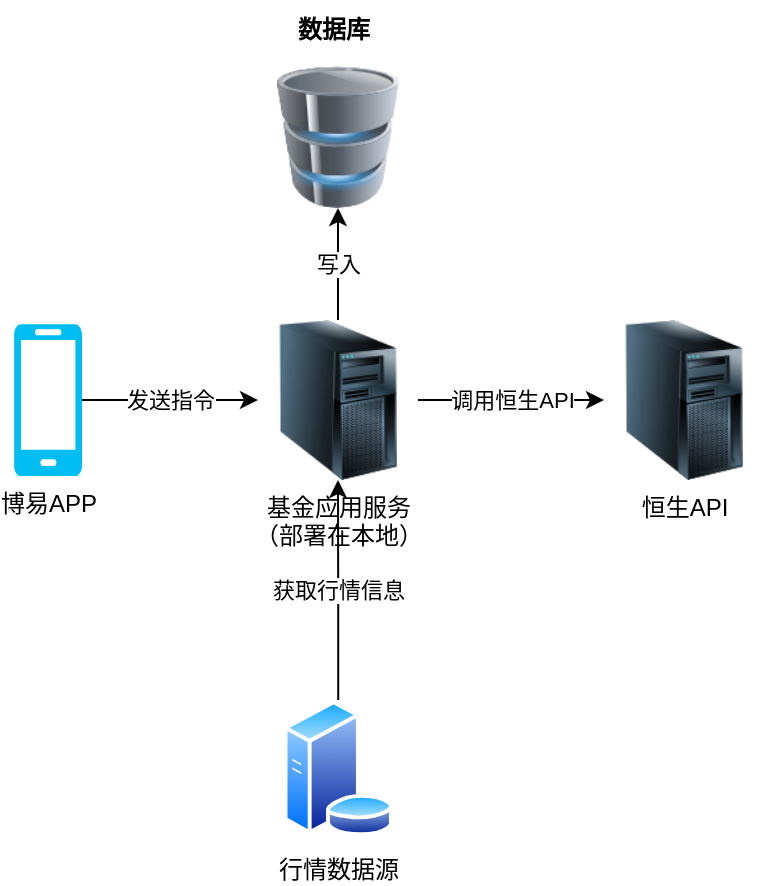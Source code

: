 <mxfile version="20.2.4" type="github">
  <diagram id="m1QTSz76JV3wrc48F7tJ" name="第 1 页">
    <mxGraphModel dx="1822" dy="762" grid="0" gridSize="10" guides="1" tooltips="1" connect="1" arrows="1" fold="1" page="0" pageScale="1" pageWidth="827" pageHeight="1169" math="0" shadow="0">
      <root>
        <mxCell id="0" />
        <mxCell id="1" parent="0" />
        <mxCell id="ls6zuwG1NGYfX5sQQfwP-10" value="发送指令" style="edgeStyle=orthogonalEdgeStyle;rounded=0;orthogonalLoop=1;jettySize=auto;html=1;" edge="1" parent="1" source="ls6zuwG1NGYfX5sQQfwP-1" target="ls6zuwG1NGYfX5sQQfwP-2">
          <mxGeometry relative="1" as="geometry" />
        </mxCell>
        <mxCell id="ls6zuwG1NGYfX5sQQfwP-1" value="博易APP" style="verticalLabelPosition=bottom;html=1;verticalAlign=top;align=center;strokeColor=none;fillColor=#00BEF2;shape=mxgraph.azure.mobile;pointerEvents=1;" vertex="1" parent="1">
          <mxGeometry x="2" y="188" width="34" height="76" as="geometry" />
        </mxCell>
        <mxCell id="ls6zuwG1NGYfX5sQQfwP-5" value="写入" style="edgeStyle=orthogonalEdgeStyle;rounded=0;orthogonalLoop=1;jettySize=auto;html=1;" edge="1" parent="1" source="ls6zuwG1NGYfX5sQQfwP-2" target="ls6zuwG1NGYfX5sQQfwP-4">
          <mxGeometry relative="1" as="geometry" />
        </mxCell>
        <mxCell id="ls6zuwG1NGYfX5sQQfwP-11" value="调用恒生API" style="edgeStyle=orthogonalEdgeStyle;rounded=0;orthogonalLoop=1;jettySize=auto;html=1;" edge="1" parent="1" source="ls6zuwG1NGYfX5sQQfwP-2" target="ls6zuwG1NGYfX5sQQfwP-3">
          <mxGeometry relative="1" as="geometry" />
        </mxCell>
        <mxCell id="ls6zuwG1NGYfX5sQQfwP-2" value="基金应用服务&lt;br&gt;（部署在本地）" style="image;html=1;image=img/lib/clip_art/computers/Server_Tower_128x128.png" vertex="1" parent="1">
          <mxGeometry x="124" y="186" width="80" height="80" as="geometry" />
        </mxCell>
        <mxCell id="ls6zuwG1NGYfX5sQQfwP-3" value="恒生API" style="image;html=1;image=img/lib/clip_art/computers/Server_Tower_128x128.png" vertex="1" parent="1">
          <mxGeometry x="297" y="186" width="80" height="80" as="geometry" />
        </mxCell>
        <mxCell id="ls6zuwG1NGYfX5sQQfwP-4" value="" style="image;html=1;image=img/lib/clip_art/computers/Database_128x128.png" vertex="1" parent="1">
          <mxGeometry x="128.5" y="59" width="71" height="71" as="geometry" />
        </mxCell>
        <mxCell id="ls6zuwG1NGYfX5sQQfwP-6" value="数据库" style="text;html=1;strokeColor=none;fillColor=none;align=center;verticalAlign=middle;whiteSpace=wrap;rounded=0;fontStyle=1" vertex="1" parent="1">
          <mxGeometry x="132" y="26" width="60" height="30" as="geometry" />
        </mxCell>
        <mxCell id="ls6zuwG1NGYfX5sQQfwP-9" value="获取行情信息" style="edgeStyle=orthogonalEdgeStyle;rounded=0;orthogonalLoop=1;jettySize=auto;html=1;" edge="1" parent="1" source="ls6zuwG1NGYfX5sQQfwP-8" target="ls6zuwG1NGYfX5sQQfwP-2">
          <mxGeometry relative="1" as="geometry" />
        </mxCell>
        <mxCell id="ls6zuwG1NGYfX5sQQfwP-8" value="行情数据源" style="aspect=fixed;perimeter=ellipsePerimeter;html=1;align=center;shadow=0;dashed=0;spacingTop=3;image;image=img/lib/active_directory/database_server.svg;" vertex="1" parent="1">
          <mxGeometry x="136.24" y="376" width="55.76" height="68" as="geometry" />
        </mxCell>
      </root>
    </mxGraphModel>
  </diagram>
</mxfile>
